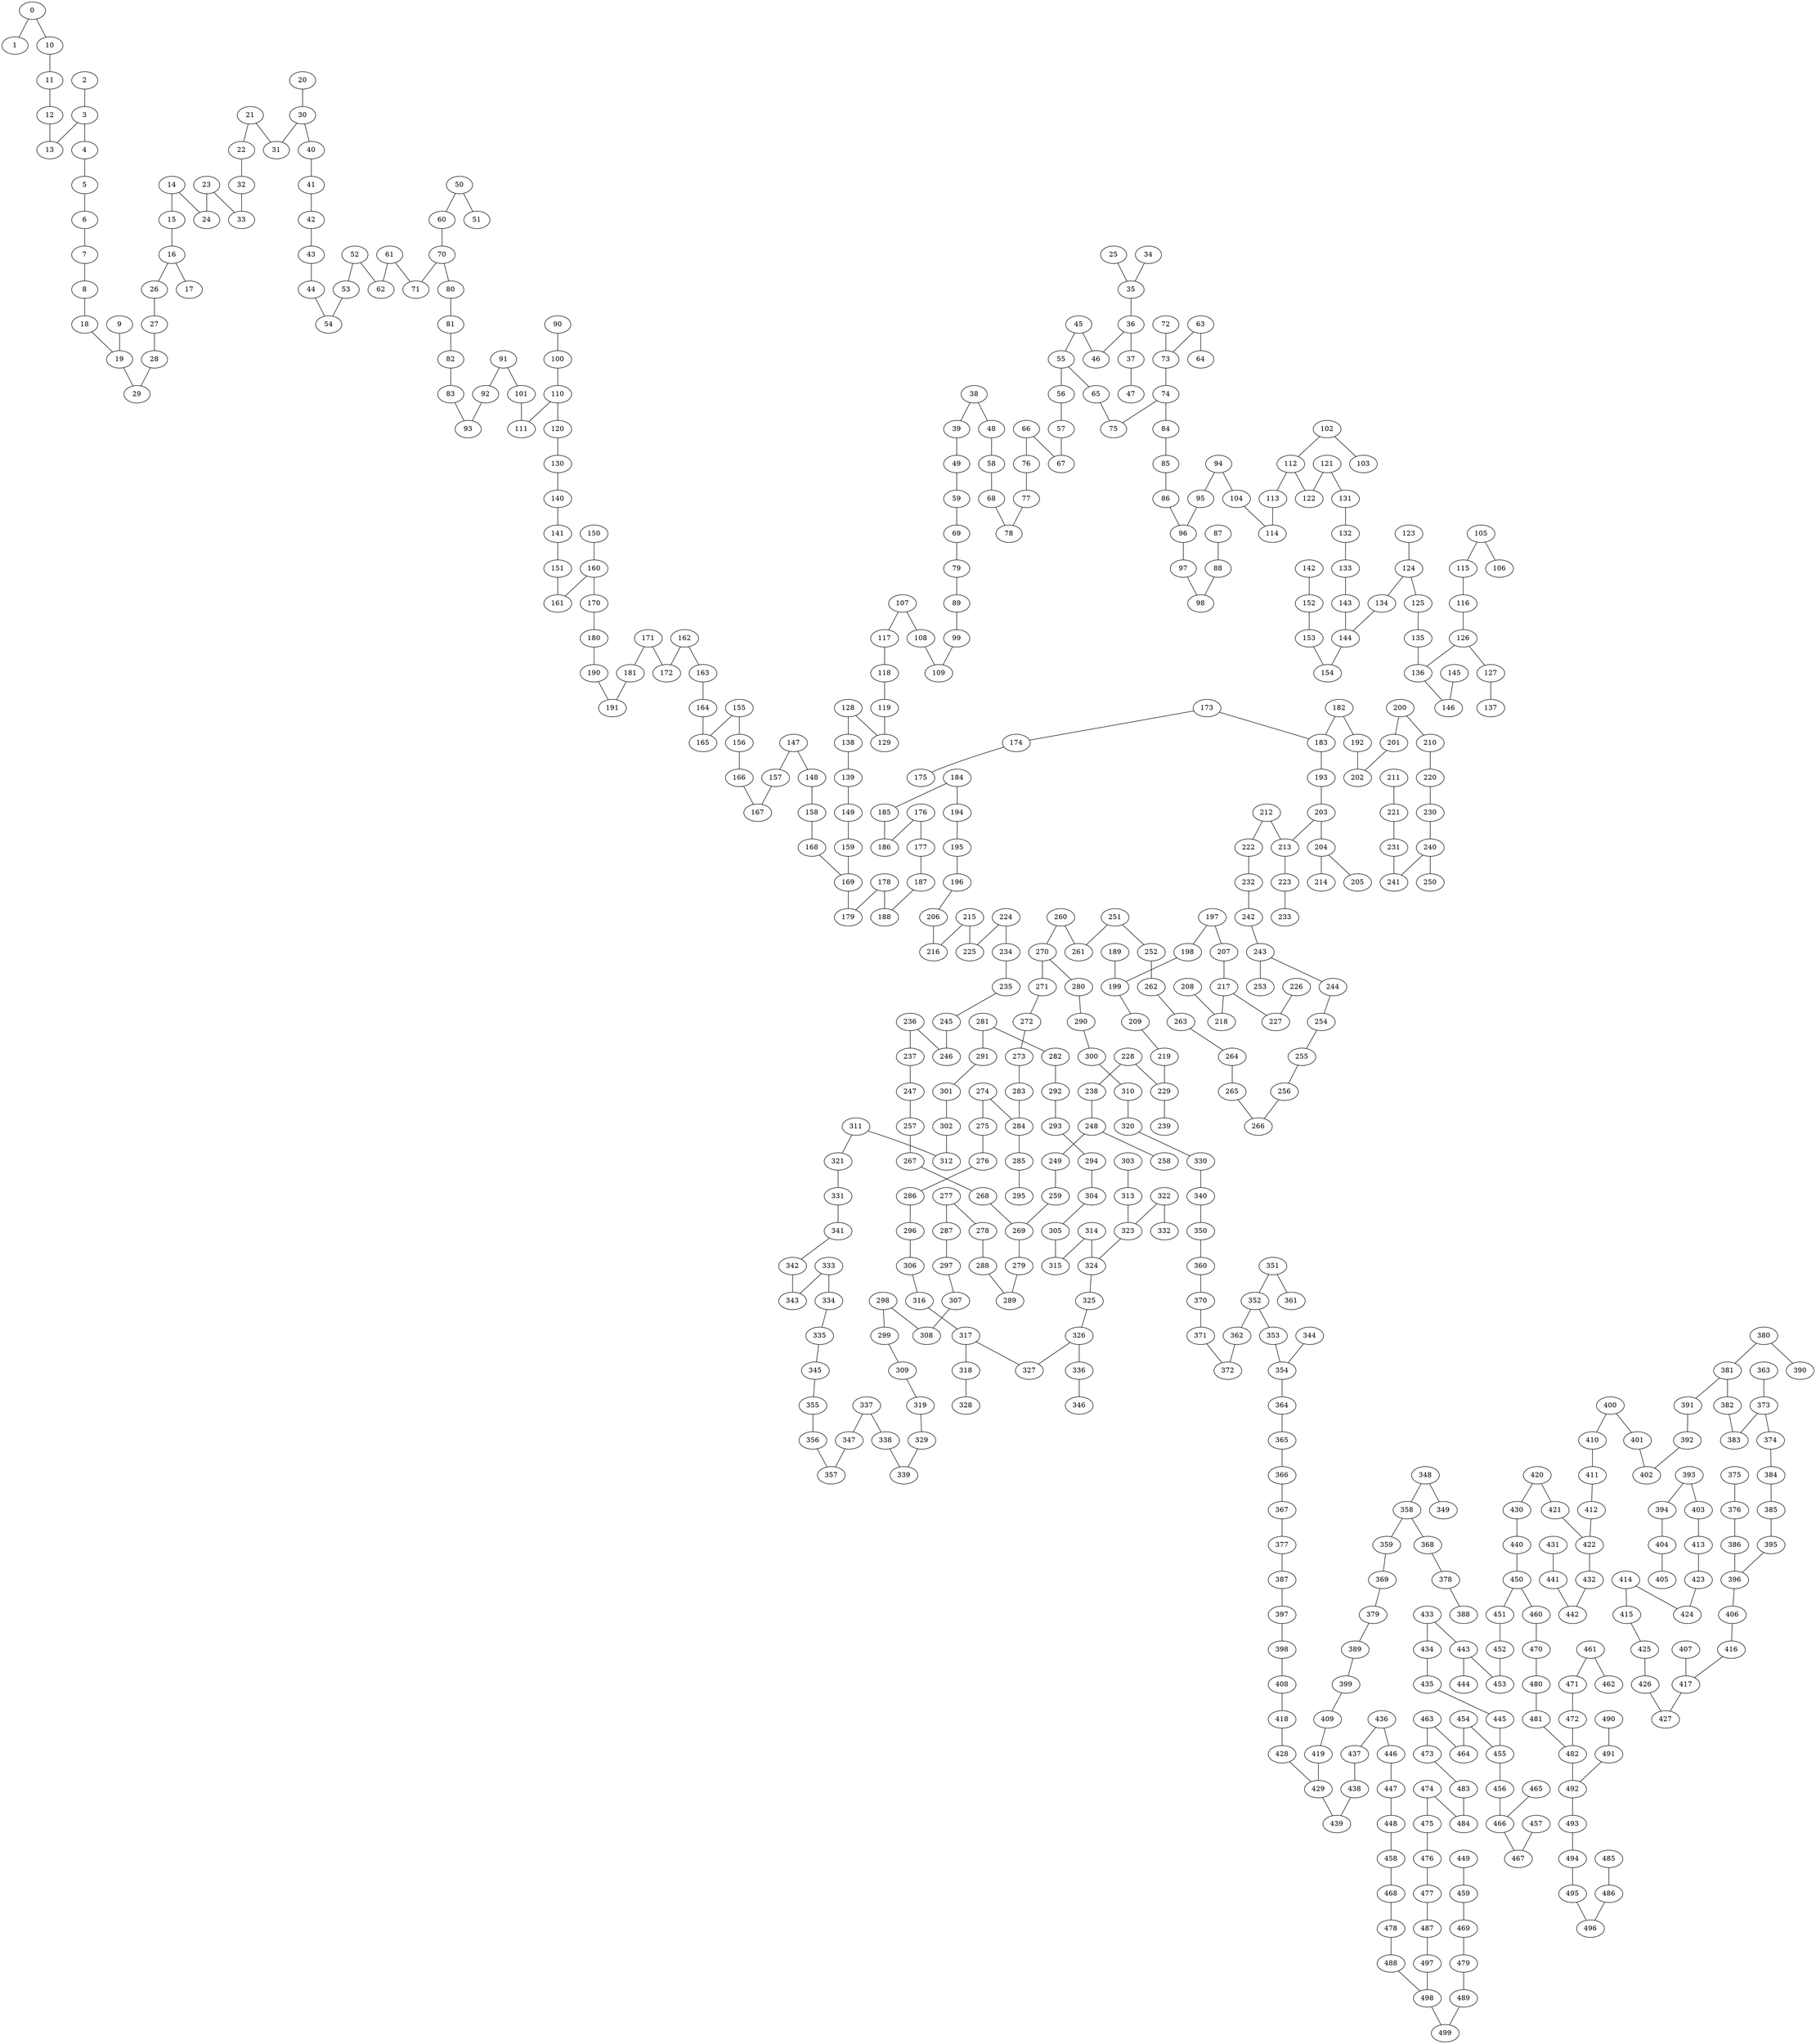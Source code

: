 strict graph G {
1;
0;
10;
11;
12;
13;
3;
4;
5;
6;
7;
8;
18;
19;
29;
28;
27;
26;
16;
17;
15;
14;
24;
23;
33;
32;
22;
21;
31;
30;
20;
40;
41;
42;
43;
44;
54;
53;
52;
62;
61;
71;
70;
60;
50;
51;
80;
81;
82;
83;
93;
92;
91;
101;
111;
110;
100;
90;
120;
130;
140;
141;
151;
161;
160;
150;
170;
180;
190;
191;
181;
171;
172;
162;
163;
164;
165;
155;
156;
166;
167;
157;
147;
148;
158;
168;
169;
159;
149;
139;
138;
128;
129;
119;
118;
117;
107;
108;
109;
99;
89;
79;
69;
59;
49;
39;
38;
48;
58;
68;
78;
77;
76;
66;
67;
57;
56;
55;
65;
75;
74;
84;
85;
86;
96;
95;
94;
104;
114;
113;
112;
102;
103;
122;
121;
131;
132;
133;
143;
144;
134;
124;
123;
125;
135;
136;
126;
127;
137;
116;
115;
105;
106;
146;
145;
154;
153;
152;
142;
97;
98;
88;
87;
73;
63;
64;
72;
45;
46;
36;
35;
25;
34;
37;
47;
179;
178;
188;
187;
177;
176;
186;
185;
184;
194;
195;
196;
206;
216;
215;
225;
224;
234;
235;
245;
246;
236;
237;
247;
257;
267;
268;
269;
259;
249;
248;
258;
238;
228;
229;
239;
219;
209;
199;
189;
198;
197;
207;
217;
218;
208;
227;
226;
279;
289;
288;
278;
277;
287;
297;
307;
308;
298;
299;
309;
319;
329;
339;
338;
337;
347;
357;
356;
355;
345;
335;
334;
333;
343;
342;
341;
331;
321;
311;
312;
302;
301;
291;
281;
282;
292;
293;
294;
304;
305;
315;
314;
324;
323;
322;
332;
313;
303;
325;
326;
336;
346;
327;
317;
318;
328;
316;
306;
296;
286;
276;
275;
274;
284;
283;
273;
272;
271;
270;
260;
261;
251;
252;
262;
263;
264;
265;
266;
256;
255;
254;
244;
243;
242;
232;
222;
212;
213;
223;
233;
203;
204;
214;
205;
193;
183;
182;
192;
202;
201;
200;
210;
220;
230;
240;
250;
241;
231;
221;
211;
173;
174;
175;
253;
280;
290;
300;
310;
320;
330;
340;
350;
360;
370;
371;
372;
362;
352;
351;
361;
353;
354;
344;
364;
365;
366;
367;
377;
387;
397;
398;
408;
418;
428;
429;
439;
438;
437;
436;
446;
447;
448;
458;
468;
478;
488;
498;
497;
487;
477;
476;
475;
474;
484;
483;
473;
463;
464;
454;
455;
445;
435;
434;
433;
443;
444;
453;
452;
451;
450;
440;
430;
420;
421;
422;
412;
411;
410;
400;
401;
402;
392;
391;
381;
382;
383;
373;
374;
384;
385;
395;
396;
406;
416;
417;
427;
426;
425;
415;
414;
424;
423;
413;
403;
393;
394;
404;
405;
407;
386;
376;
375;
363;
380;
390;
432;
442;
441;
431;
460;
470;
480;
481;
482;
492;
491;
490;
493;
494;
495;
496;
486;
485;
472;
471;
461;
462;
456;
466;
465;
467;
457;
499;
489;
479;
469;
459;
449;
419;
409;
399;
389;
379;
369;
359;
358;
348;
349;
368;
378;
388;
285;
295;
9;
2;
483 -- 484;
298 -- 308;
389 -- 399;
134 -- 144;
303 -- 313;
97 -- 98;
345 -- 355;
52 -- 53;
41 -- 42;
386 -- 396;
6 -- 7;
147 -- 148;
267 -- 268;
363 -- 373;
166 -- 167;
329 -- 339;
128 -- 138;
494 -- 495;
468 -- 478;
369 -- 379;
180 -- 190;
199 -- 209;
190 -- 191;
139 -- 149;
413 -- 423;
293 -- 294;
160 -- 170;
32 -- 33;
143 -- 144;
370 -- 371;
436 -- 446;
461 -- 462;
11 -- 12;
240 -- 241;
213 -- 223;
9 -- 19;
187 -- 188;
325 -- 326;
60 -- 70;
90 -- 100;
121 -- 131;
224 -- 234;
177 -- 187;
333 -- 343;
314 -- 324;
231 -- 241;
59 -- 69;
244 -- 254;
336 -- 346;
352 -- 353;
271 -- 272;
14 -- 24;
480 -- 481;
247 -- 257;
362 -- 372;
204 -- 205;
280 -- 290;
40 -- 41;
426 -- 427;
375 -- 376;
63 -- 73;
352 -- 362;
364 -- 365;
21 -- 22;
183 -- 193;
136 -- 146;
381 -- 391;
440 -- 450;
498 -- 499;
321 -- 331;
101 -- 111;
414 -- 415;
85 -- 86;
381 -- 382;
126 -- 127;
255 -- 256;
302 -- 312;
448 -- 458;
482 -- 492;
387 -- 397;
153 -- 154;
305 -- 315;
425 -- 426;
68 -- 78;
228 -- 229;
486 -- 496;
371 -- 372;
366 -- 367;
242 -- 243;
25 -- 35;
322 -- 332;
118 -- 119;
409 -- 419;
128 -- 129;
314 -- 315;
182 -- 192;
367 -- 377;
171 -- 181;
257 -- 267;
487 -- 497;
420 -- 421;
184 -- 185;
466 -- 467;
126 -- 136;
435 -- 445;
212 -- 213;
84 -- 85;
441 -- 442;
160 -- 161;
203 -- 204;
311 -- 312;
429 -- 439;
310 -- 320;
14 -- 15;
376 -- 386;
286 -- 296;
474 -- 484;
472 -- 482;
217 -- 227;
224 -- 225;
330 -- 340;
401 -- 402;
421 -- 422;
223 -- 233;
365 -- 366;
125 -- 135;
495 -- 496;
4 -- 5;
299 -- 309;
311 -- 321;
5 -- 6;
463 -- 464;
37 -- 47;
287 -- 297;
497 -- 498;
469 -- 479;
270 -- 280;
220 -- 230;
300 -- 310;
178 -- 179;
334 -- 335;
30 -- 31;
94 -- 104;
333 -- 334;
281 -- 282;
210 -- 220;
21 -- 31;
182 -- 183;
232 -- 242;
171 -- 172;
86 -- 96;
423 -- 424;
436 -- 437;
470 -- 480;
135 -- 136;
277 -- 278;
443 -- 444;
61 -- 62;
235 -- 245;
10 -- 11;
23 -- 33;
304 -- 305;
382 -- 383;
270 -- 271;
273 -- 283;
454 -- 464;
458 -- 468;
490 -- 491;
116 -- 126;
2 -- 3;
113 -- 114;
209 -- 219;
162 -- 172;
417 -- 427;
274 -- 275;
393 -- 403;
385 -- 395;
66 -- 76;
176 -- 177;
292 -- 293;
445 -- 455;
173 -- 183;
243 -- 253;
459 -- 469;
374 -- 384;
248 -- 258;
488 -- 498;
430 -- 440;
326 -- 336;
491 -- 492;
133 -- 143;
48 -- 58;
141 -- 151;
355 -- 356;
373 -- 374;
378 -- 388;
77 -- 78;
262 -- 263;
16 -- 17;
66 -- 67;
42 -- 43;
3 -- 13;
373 -- 383;
79 -- 89;
323 -- 324;
400 -- 401;
36 -- 46;
411 -- 412;
105 -- 115;
395 -- 396;
45 -- 46;
489 -- 499;
471 -- 472;
140 -- 141;
294 -- 304;
201 -- 202;
207 -- 217;
319 -- 329;
340 -- 350;
422 -- 432;
70 -- 71;
283 -- 284;
50 -- 51;
150 -- 160;
147 -- 157;
16 -- 26;
317 -- 327;
196 -- 206;
238 -- 248;
38 -- 48;
228 -- 238;
184 -- 194;
145 -- 146;
306 -- 316;
35 -- 36;
342 -- 343;
463 -- 473;
36 -- 37;
108 -- 109;
460 -- 470;
130 -- 140;
416 -- 417;
131 -- 132;
450 -- 451;
450 -- 460;
197 -- 207;
96 -- 97;
162 -- 163;
237 -- 247;
455 -- 456;
297 -- 307;
380 -- 390;
81 -- 82;
212 -- 222;
155 -- 156;
457 -- 467;
34 -- 35;
157 -- 167;
251 -- 261;
240 -- 250;
358 -- 368;
112 -- 113;
27 -- 28;
3 -- 4;
392 -- 402;
203 -- 213;
138 -- 139;
229 -- 239;
493 -- 494;
344 -- 354;
132 -- 133;
185 -- 186;
282 -- 292;
74 -- 75;
215 -- 225;
215 -- 216;
12 -- 13;
99 -- 109;
221 -- 231;
465 -- 466;
234 -- 235;
110 -- 120;
176 -- 186;
399 -- 409;
236 -- 246;
461 -- 471;
168 -- 169;
243 -- 244;
338 -- 339;
89 -- 99;
121 -- 122;
189 -- 199;
0 -- 1;
112 -- 122;
208 -- 218;
438 -- 439;
55 -- 56;
313 -- 323;
337 -- 347;
95 -- 96;
348 -- 349;
356 -- 357;
222 -- 232;
397 -- 398;
83 -- 93;
284 -- 285;
88 -- 98;
341 -- 342;
276 -- 286;
380 -- 381;
159 -- 169;
322 -- 323;
19 -- 29;
360 -- 370;
353 -- 354;
87 -- 88;
22 -- 32;
142 -- 152;
324 -- 325;
268 -- 269;
475 -- 476;
474 -- 475;
15 -- 16;
236 -- 237;
260 -- 270;
76 -- 77;
80 -- 81;
120 -- 130;
433 -- 434;
269 -- 279;
217 -- 218;
173 -- 174;
104 -- 114;
290 -- 300;
298 -- 299;
288 -- 289;
407 -- 417;
317 -- 318;
178 -- 188;
0 -- 10;
291 -- 301;
447 -- 448;
20 -- 30;
454 -- 455;
91 -- 101;
127 -- 137;
265 -- 266;
418 -- 428;
94 -- 95;
279 -- 289;
351 -- 352;
391 -- 392;
354 -- 364;
124 -- 125;
117 -- 118;
394 -- 404;
348 -- 358;
69 -- 79;
335 -- 345;
477 -- 487;
18 -- 19;
107 -- 117;
256 -- 266;
115 -- 116;
151 -- 161;
456 -- 466;
107 -- 108;
102 -- 112;
358 -- 359;
260 -- 261;
50 -- 60;
226 -- 227;
419 -- 429;
100 -- 110;
245 -- 246;
200 -- 201;
197 -- 198;
403 -- 413;
251 -- 252;
320 -- 330;
479 -- 489;
156 -- 166;
398 -- 408;
102 -- 103;
433 -- 443;
492 -- 493;
49 -- 59;
123 -- 124;
485 -- 486;
428 -- 429;
43 -- 44;
144 -- 154;
263 -- 264;
38 -- 39;
72 -- 73;
204 -- 214;
434 -- 435;
110 -- 111;
73 -- 74;
437 -- 438;
119 -- 129;
275 -- 276;
52 -- 62;
449 -- 459;
431 -- 441;
230 -- 240;
316 -- 317;
410 -- 411;
404 -- 405;
70 -- 80;
400 -- 410;
478 -- 488;
57 -- 67;
58 -- 68;
44 -- 54;
252 -- 262;
170 -- 180;
211 -- 221;
152 -- 153;
452 -- 453;
368 -- 378;
148 -- 158;
63 -- 64;
105 -- 106;
248 -- 249;
56 -- 57;
278 -- 288;
272 -- 273;
198 -- 199;
393 -- 394;
174 -- 175;
30 -- 40;
408 -- 418;
264 -- 265;
296 -- 306;
412 -- 422;
249 -- 259;
443 -- 453;
164 -- 165;
169 -- 179;
181 -- 191;
326 -- 327;
39 -- 49;
351 -- 361;
420 -- 430;
65 -- 75;
192 -- 202;
23 -- 24;
415 -- 425;
28 -- 29;
206 -- 216;
309 -- 319;
473 -- 483;
149 -- 159;
377 -- 387;
396 -- 406;
285 -- 295;
476 -- 477;
350 -- 360;
55 -- 65;
337 -- 338;
379 -- 389;
8 -- 18;
26 -- 27;
281 -- 291;
254 -- 255;
200 -- 210;
193 -- 203;
307 -- 308;
194 -- 195;
259 -- 269;
406 -- 416;
92 -- 93;
74 -- 84;
61 -- 71;
219 -- 229;
414 -- 424;
91 -- 92;
347 -- 357;
432 -- 442;
155 -- 165;
7 -- 8;
359 -- 369;
274 -- 284;
451 -- 452;
158 -- 168;
331 -- 341;
45 -- 55;
124 -- 134;
481 -- 482;
446 -- 447;
53 -- 54;
82 -- 83;
384 -- 385;
195 -- 196;
301 -- 302;
277 -- 287;
163 -- 164;
318 -- 328;
}
